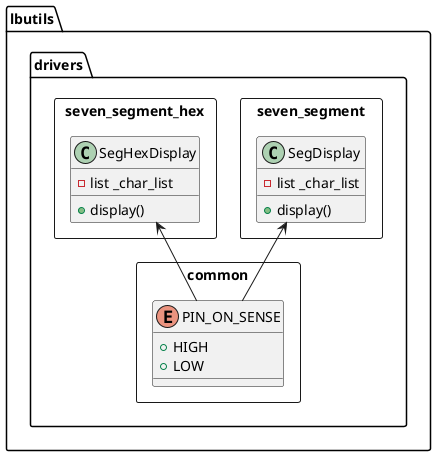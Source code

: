 @startuml lbutils_drivers_seven
namespace lbutils {
    namespace drivers {
        namespace seven_segment <<Rectangle>> {
            class SegDisplay {
                - list _char_list
                + display()
                }
        }
        namespace seven_segment_hex <<Rectangle>> {
            class SegHexDisplay {
                - list _char_list
                + display()
                }
        }
        namespace common <<Rectangle>> {
            enum PIN_ON_SENSE {
                + HIGH
                + LOW
            }
        }
    }
}

lbutils.drivers.seven_segment.SegDisplay <-- lbutils.drivers.common.PIN_ON_SENSE
lbutils.drivers.seven_segment_hex.SegHexDisplay <-- lbutils.drivers.common.PIN_ON_SENSE

@enduml
